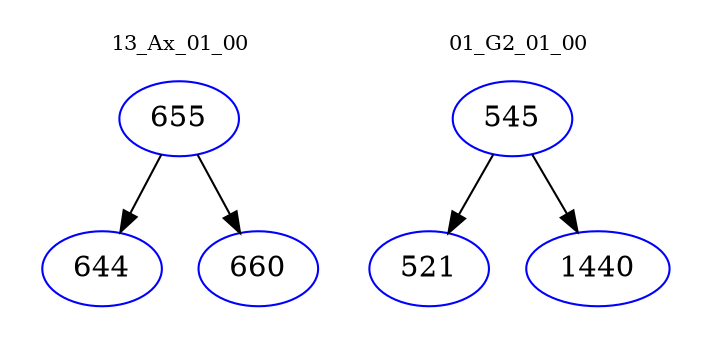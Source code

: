 digraph{
subgraph cluster_0 {
color = white
label = "13_Ax_01_00";
fontsize=10;
T0_655 [label="655", color="blue"]
T0_655 -> T0_644 [color="black"]
T0_644 [label="644", color="blue"]
T0_655 -> T0_660 [color="black"]
T0_660 [label="660", color="blue"]
}
subgraph cluster_1 {
color = white
label = "01_G2_01_00";
fontsize=10;
T1_545 [label="545", color="blue"]
T1_545 -> T1_521 [color="black"]
T1_521 [label="521", color="blue"]
T1_545 -> T1_1440 [color="black"]
T1_1440 [label="1440", color="blue"]
}
}
